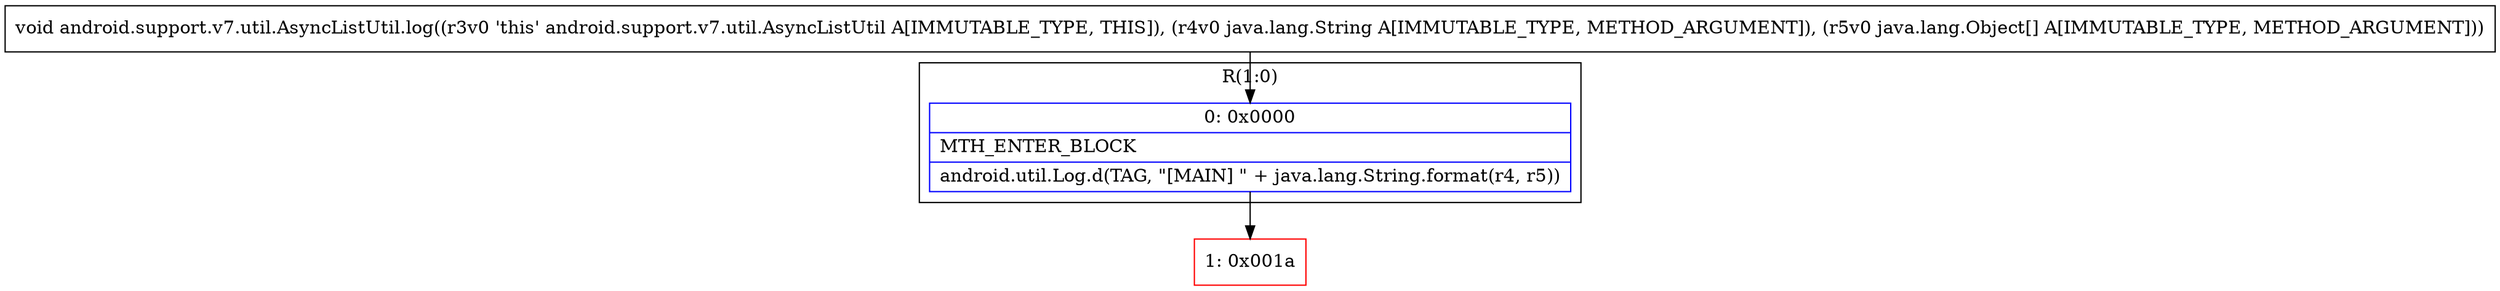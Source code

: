 digraph "CFG forandroid.support.v7.util.AsyncListUtil.log(Ljava\/lang\/String;[Ljava\/lang\/Object;)V" {
subgraph cluster_Region_821747491 {
label = "R(1:0)";
node [shape=record,color=blue];
Node_0 [shape=record,label="{0\:\ 0x0000|MTH_ENTER_BLOCK\l|android.util.Log.d(TAG, \"[MAIN] \" + java.lang.String.format(r4, r5))\l}"];
}
Node_1 [shape=record,color=red,label="{1\:\ 0x001a}"];
MethodNode[shape=record,label="{void android.support.v7.util.AsyncListUtil.log((r3v0 'this' android.support.v7.util.AsyncListUtil A[IMMUTABLE_TYPE, THIS]), (r4v0 java.lang.String A[IMMUTABLE_TYPE, METHOD_ARGUMENT]), (r5v0 java.lang.Object[] A[IMMUTABLE_TYPE, METHOD_ARGUMENT])) }"];
MethodNode -> Node_0;
Node_0 -> Node_1;
}

